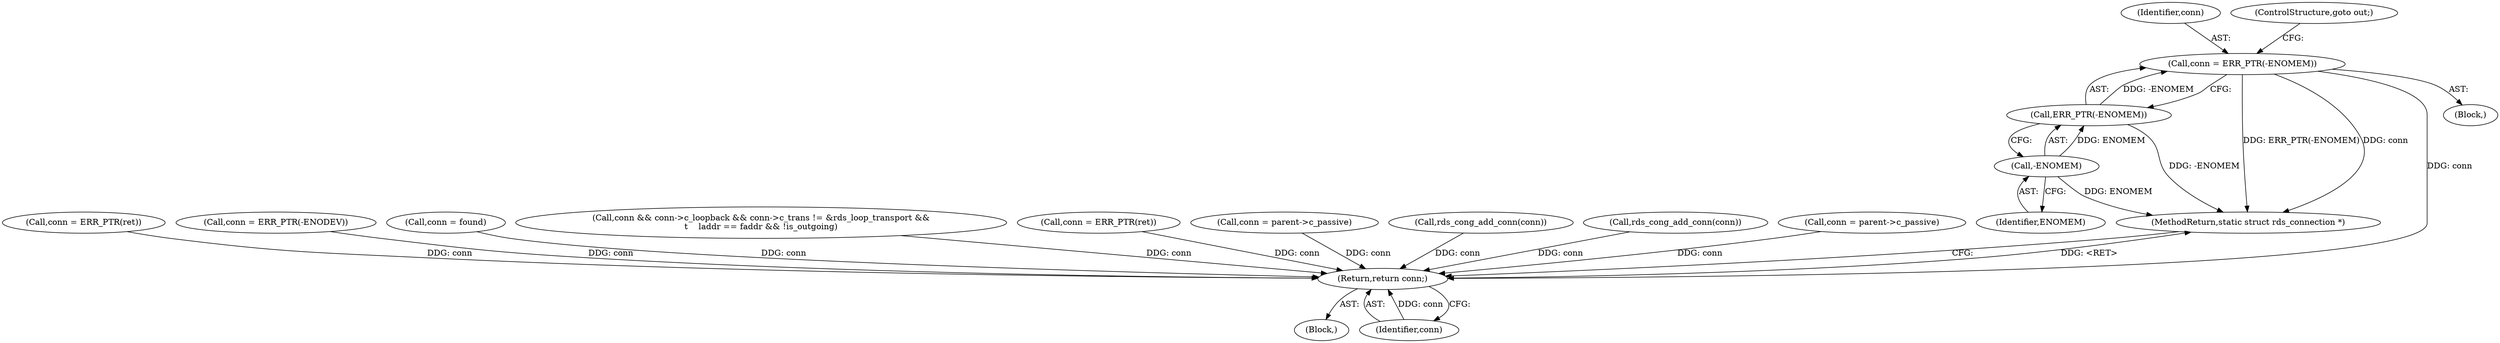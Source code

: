 digraph "0_linux_8c7188b23474cca017b3ef354c4a58456f68303a@pointer" {
"1000179" [label="(Call,conn = ERR_PTR(-ENOMEM))"];
"1000181" [label="(Call,ERR_PTR(-ENOMEM))"];
"1000182" [label="(Call,-ENOMEM)"];
"1000457" [label="(Return,return conn;)"];
"1000299" [label="(Call,conn = ERR_PTR(ret))"];
"1000183" [label="(Identifier,ENOMEM)"];
"1000277" [label="(Call,conn = ERR_PTR(-ENODEV))"];
"1000113" [label="(Block,)"];
"1000180" [label="(Identifier,conn)"];
"1000437" [label="(Call,conn = found)"];
"1000138" [label="(Call,conn && conn->c_loopback && conn->c_trans != &rds_loop_transport &&\n\t    laddr == faddr && !is_outgoing)"];
"1000459" [label="(MethodReturn,static struct rds_connection *)"];
"1000457" [label="(Return,return conn;)"];
"1000179" [label="(Call,conn = ERR_PTR(-ENOMEM))"];
"1000182" [label="(Call,-ENOMEM)"];
"1000238" [label="(Call,conn = ERR_PTR(ret))"];
"1000400" [label="(Call,conn = parent->c_passive)"];
"1000448" [label="(Call,rds_cong_add_conn(conn))"];
"1000412" [label="(Call,rds_cong_add_conn(conn))"];
"1000161" [label="(Call,conn = parent->c_passive)"];
"1000181" [label="(Call,ERR_PTR(-ENOMEM))"];
"1000178" [label="(Block,)"];
"1000458" [label="(Identifier,conn)"];
"1000184" [label="(ControlStructure,goto out;)"];
"1000179" -> "1000178"  [label="AST: "];
"1000179" -> "1000181"  [label="CFG: "];
"1000180" -> "1000179"  [label="AST: "];
"1000181" -> "1000179"  [label="AST: "];
"1000184" -> "1000179"  [label="CFG: "];
"1000179" -> "1000459"  [label="DDG: ERR_PTR(-ENOMEM)"];
"1000179" -> "1000459"  [label="DDG: conn"];
"1000181" -> "1000179"  [label="DDG: -ENOMEM"];
"1000179" -> "1000457"  [label="DDG: conn"];
"1000181" -> "1000182"  [label="CFG: "];
"1000182" -> "1000181"  [label="AST: "];
"1000181" -> "1000459"  [label="DDG: -ENOMEM"];
"1000182" -> "1000181"  [label="DDG: ENOMEM"];
"1000182" -> "1000183"  [label="CFG: "];
"1000183" -> "1000182"  [label="AST: "];
"1000182" -> "1000459"  [label="DDG: ENOMEM"];
"1000457" -> "1000113"  [label="AST: "];
"1000457" -> "1000458"  [label="CFG: "];
"1000458" -> "1000457"  [label="AST: "];
"1000459" -> "1000457"  [label="CFG: "];
"1000457" -> "1000459"  [label="DDG: <RET>"];
"1000458" -> "1000457"  [label="DDG: conn"];
"1000238" -> "1000457"  [label="DDG: conn"];
"1000400" -> "1000457"  [label="DDG: conn"];
"1000138" -> "1000457"  [label="DDG: conn"];
"1000437" -> "1000457"  [label="DDG: conn"];
"1000448" -> "1000457"  [label="DDG: conn"];
"1000412" -> "1000457"  [label="DDG: conn"];
"1000277" -> "1000457"  [label="DDG: conn"];
"1000299" -> "1000457"  [label="DDG: conn"];
"1000161" -> "1000457"  [label="DDG: conn"];
}
